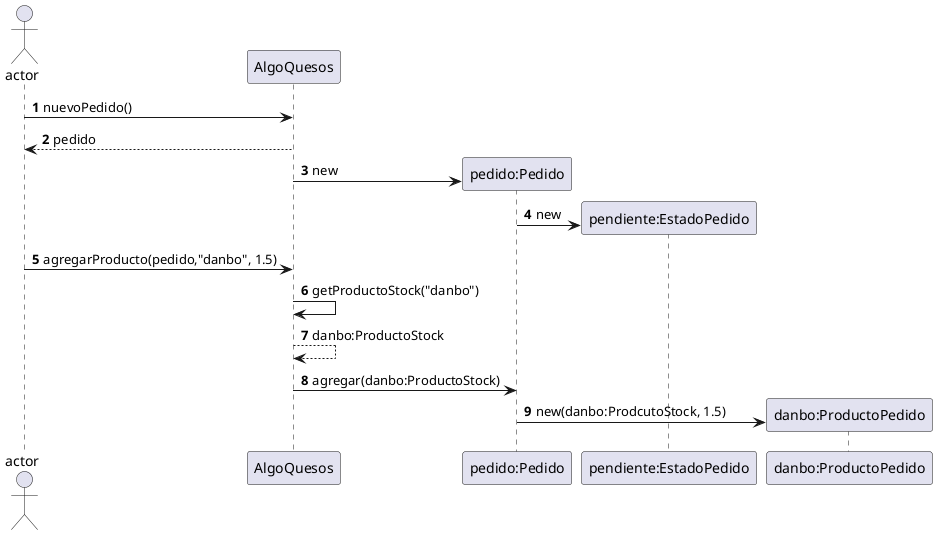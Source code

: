 @startuml
'https://plantuml.com/sequence-diagram

autonumber
actor actor
actor -> AlgoQuesos: nuevoPedido()
AlgoQuesos --> actor: pedido

create "pedido:Pedido" as pedido
AlgoQuesos -> pedido: new
create "pendiente:EstadoPedido" as estado
pedido -> estado :new

actor -> AlgoQuesos: agregarProducto(pedido,"danbo", 1.5)

AlgoQuesos -> AlgoQuesos: getProductoStock("danbo")
AlgoQuesos --> AlgoQuesos: danbo:ProductoStock

AlgoQuesos -> pedido: agregar(danbo:ProductoStock)

create "danbo:ProductoPedido" as productoPedido
pedido -> productoPedido: new(danbo:ProdcutoStock, 1.5)

@enduml